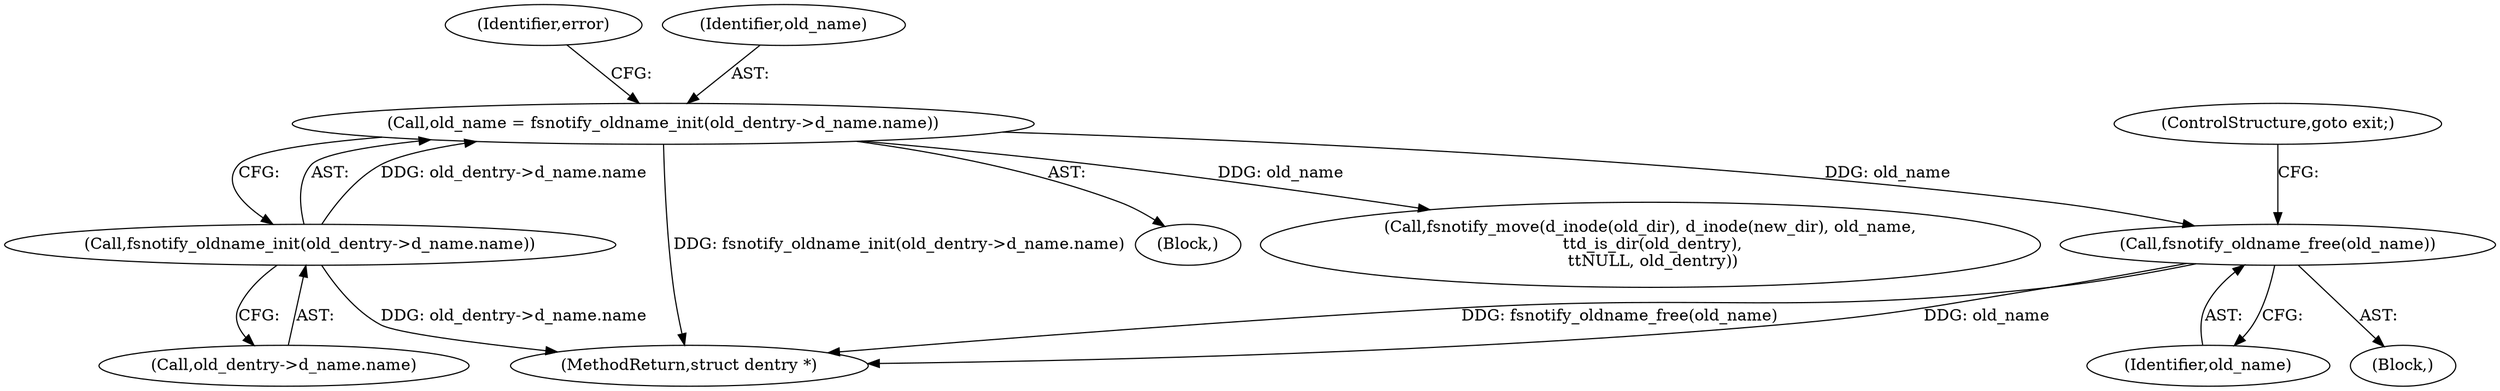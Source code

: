 digraph "1_linux_49d31c2f389acfe83417083e1208422b4091cd9e@API" {
"1000178" [label="(Call,fsnotify_oldname_free(old_name))"];
"1000157" [label="(Call,old_name = fsnotify_oldname_init(old_dentry->d_name.name))"];
"1000159" [label="(Call,fsnotify_oldname_init(old_dentry->d_name.name))"];
"1000166" [label="(Identifier,error)"];
"1000217" [label="(MethodReturn,struct dentry *)"];
"1000177" [label="(Block,)"];
"1000108" [label="(Block,)"];
"1000157" [label="(Call,old_name = fsnotify_oldname_init(old_dentry->d_name.name))"];
"1000159" [label="(Call,fsnotify_oldname_init(old_dentry->d_name.name))"];
"1000180" [label="(ControlStructure,goto exit;)"];
"1000179" [label="(Identifier,old_name)"];
"1000160" [label="(Call,old_dentry->d_name.name)"];
"1000158" [label="(Identifier,old_name)"];
"1000184" [label="(Call,fsnotify_move(d_inode(old_dir), d_inode(new_dir), old_name,\n \t\td_is_dir(old_dentry),\n \t\tNULL, old_dentry))"];
"1000178" [label="(Call,fsnotify_oldname_free(old_name))"];
"1000178" -> "1000177"  [label="AST: "];
"1000178" -> "1000179"  [label="CFG: "];
"1000179" -> "1000178"  [label="AST: "];
"1000180" -> "1000178"  [label="CFG: "];
"1000178" -> "1000217"  [label="DDG: fsnotify_oldname_free(old_name)"];
"1000178" -> "1000217"  [label="DDG: old_name"];
"1000157" -> "1000178"  [label="DDG: old_name"];
"1000157" -> "1000108"  [label="AST: "];
"1000157" -> "1000159"  [label="CFG: "];
"1000158" -> "1000157"  [label="AST: "];
"1000159" -> "1000157"  [label="AST: "];
"1000166" -> "1000157"  [label="CFG: "];
"1000157" -> "1000217"  [label="DDG: fsnotify_oldname_init(old_dentry->d_name.name)"];
"1000159" -> "1000157"  [label="DDG: old_dentry->d_name.name"];
"1000157" -> "1000184"  [label="DDG: old_name"];
"1000159" -> "1000160"  [label="CFG: "];
"1000160" -> "1000159"  [label="AST: "];
"1000159" -> "1000217"  [label="DDG: old_dentry->d_name.name"];
}
